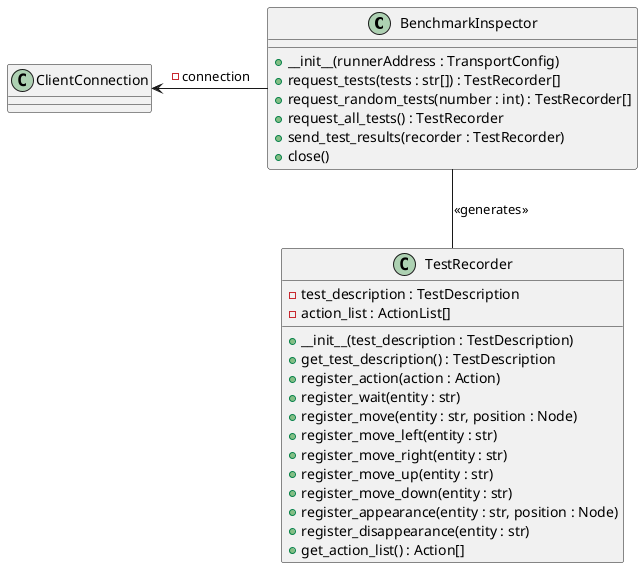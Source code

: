 @startuml
!startsub BENCHMARK_INSPECTOR
class BenchmarkInspector {
    '- connection : ClientConnection
    + __init__(runnerAddress : TransportConfig)
    + request_tests(tests : str[]) : TestRecorder[]
    + request_random_tests(number : int) : TestRecorder[]
    + request_all_tests() : TestRecorder
    + send_test_results(recorder : TestRecorder)
    + close()
}

class TestRecorder {
    - test_description : TestDescription
    - action_list : ActionList[]
    + __init__(test_description : TestDescription)
    + get_test_description() : TestDescription
    + register_action(action : Action)
    + register_wait(entity : str)
    + register_move(entity : str, position : Node)
    + register_move_left(entity : str)
    + register_move_right(entity : str)
    + register_move_up(entity : str)
    + register_move_down(entity : str)
    + register_appearance(entity : str, position : Node)
    + register_disappearance(entity : str)
    + get_action_list() : Action[]
}

BenchmarkInspector -- TestRecorder : <<generates>>
BenchmarkInspector -l-> ClientConnection : - connection
!endsub
@enduml